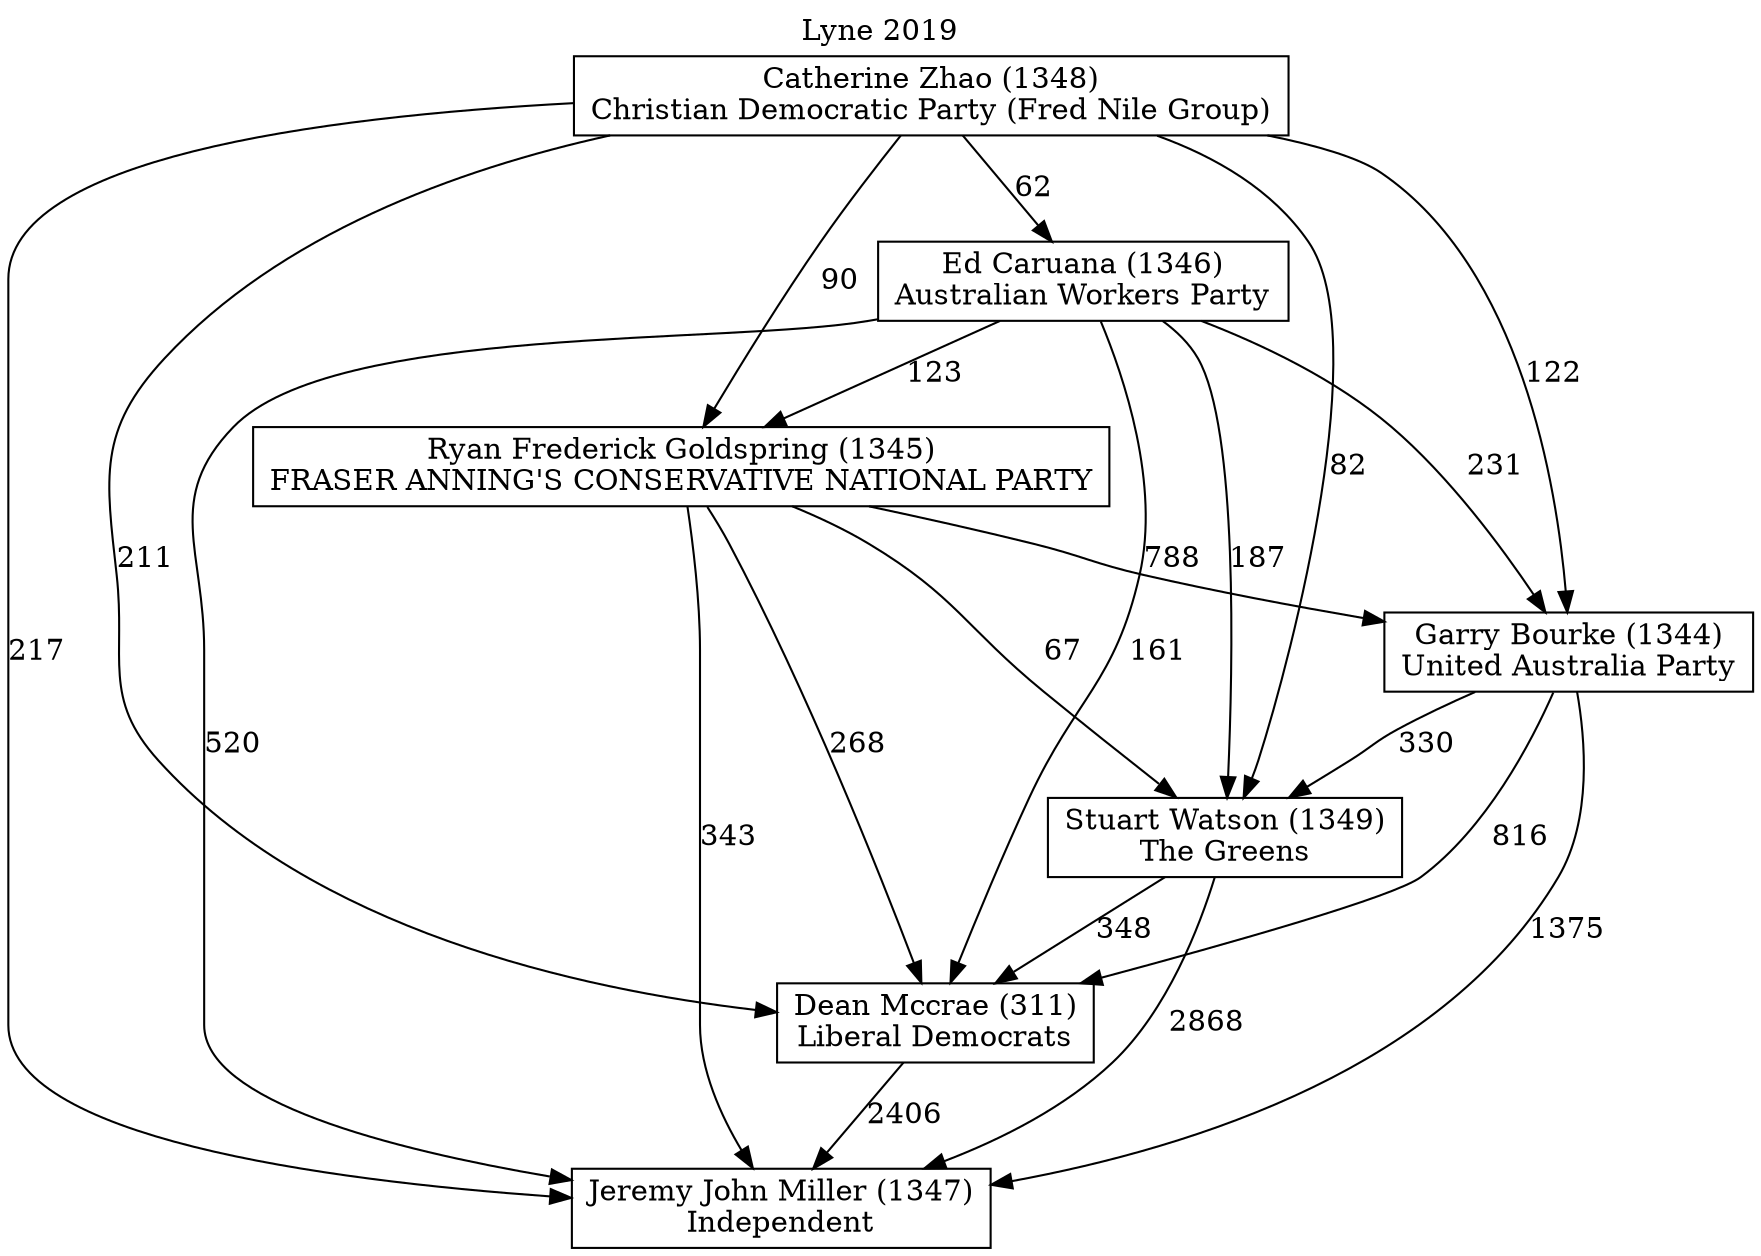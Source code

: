 // House preference flow
digraph "Jeremy John Miller (1347)_Lyne_2019" {
	graph [label="Lyne 2019" labelloc=t mclimit=10]
	node [shape=box]
	"Jeremy John Miller (1347)" [label="Jeremy John Miller (1347)
Independent"]
	"Dean Mccrae (311)" [label="Dean Mccrae (311)
Liberal Democrats"]
	"Stuart Watson (1349)" [label="Stuart Watson (1349)
The Greens"]
	"Garry Bourke (1344)" [label="Garry Bourke (1344)
United Australia Party"]
	"Ryan Frederick Goldspring (1345)" [label="Ryan Frederick Goldspring (1345)
FRASER ANNING'S CONSERVATIVE NATIONAL PARTY"]
	"Ed Caruana (1346)" [label="Ed Caruana (1346)
Australian Workers Party"]
	"Catherine Zhao (1348)" [label="Catherine Zhao (1348)
Christian Democratic Party (Fred Nile Group)"]
	"Dean Mccrae (311)" -> "Jeremy John Miller (1347)" [label=2406]
	"Stuart Watson (1349)" -> "Dean Mccrae (311)" [label=348]
	"Garry Bourke (1344)" -> "Stuart Watson (1349)" [label=330]
	"Ryan Frederick Goldspring (1345)" -> "Garry Bourke (1344)" [label=788]
	"Ed Caruana (1346)" -> "Ryan Frederick Goldspring (1345)" [label=123]
	"Catherine Zhao (1348)" -> "Ed Caruana (1346)" [label=62]
	"Stuart Watson (1349)" -> "Jeremy John Miller (1347)" [label=2868]
	"Garry Bourke (1344)" -> "Jeremy John Miller (1347)" [label=1375]
	"Ryan Frederick Goldspring (1345)" -> "Jeremy John Miller (1347)" [label=343]
	"Ed Caruana (1346)" -> "Jeremy John Miller (1347)" [label=520]
	"Catherine Zhao (1348)" -> "Jeremy John Miller (1347)" [label=217]
	"Catherine Zhao (1348)" -> "Ryan Frederick Goldspring (1345)" [label=90]
	"Ed Caruana (1346)" -> "Garry Bourke (1344)" [label=231]
	"Catherine Zhao (1348)" -> "Garry Bourke (1344)" [label=122]
	"Ryan Frederick Goldspring (1345)" -> "Stuart Watson (1349)" [label=67]
	"Ed Caruana (1346)" -> "Stuart Watson (1349)" [label=187]
	"Catherine Zhao (1348)" -> "Stuart Watson (1349)" [label=82]
	"Garry Bourke (1344)" -> "Dean Mccrae (311)" [label=816]
	"Ryan Frederick Goldspring (1345)" -> "Dean Mccrae (311)" [label=268]
	"Ed Caruana (1346)" -> "Dean Mccrae (311)" [label=161]
	"Catherine Zhao (1348)" -> "Dean Mccrae (311)" [label=211]
}
